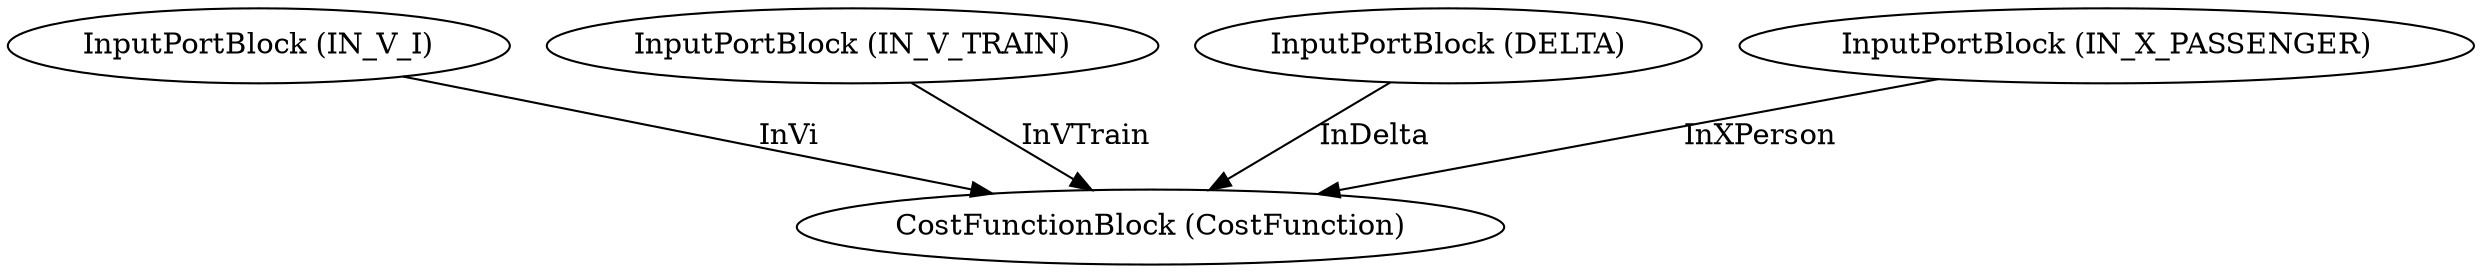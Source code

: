 digraph graphname
{IN_V_I [label="InputPortBlock (IN_V_I)"];
IN_V_TRAIN [label="InputPortBlock (IN_V_TRAIN)"];
DELTA [label="InputPortBlock (DELTA)"];
IN_X_PASSENGER [label="InputPortBlock (IN_X_PASSENGER)"];
CostFunction [label="CostFunctionBlock (CostFunction)"];
IN_V_TRAIN -> CostFunction [label="InVTrain"];
DELTA -> CostFunction [label="InDelta"];
IN_V_I -> CostFunction [label="InVi"];
IN_X_PASSENGER -> CostFunction [label="InXPerson"];

}